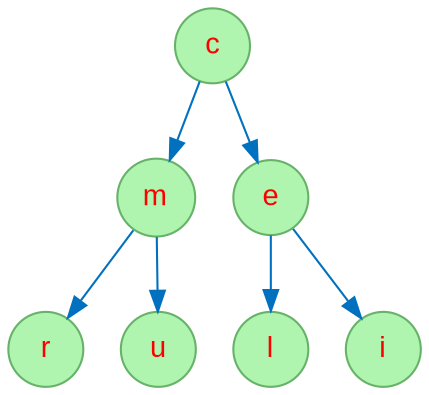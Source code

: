 digraph "Seq-murciel" {
node [fontname="Arial", fontcolor=red, shape=circle, style=filled, color="#66B268", fillcolor="#AFF4AF" ];
edge [color = "#0070BF"];
863831416 [label="c"];
863831416 -> 159259014;
159259014 [label="m"];
159259014 -> 653687670;
653687670 [label="r"];
159259014 -> 64830413;
64830413 [label="u"];
863831416 -> 1508395126;
1508395126 [label="e"];
1508395126 -> 1638172114;
1638172114 [label="l"];
1508395126 -> 110992469;
110992469 [label="i"];
}
